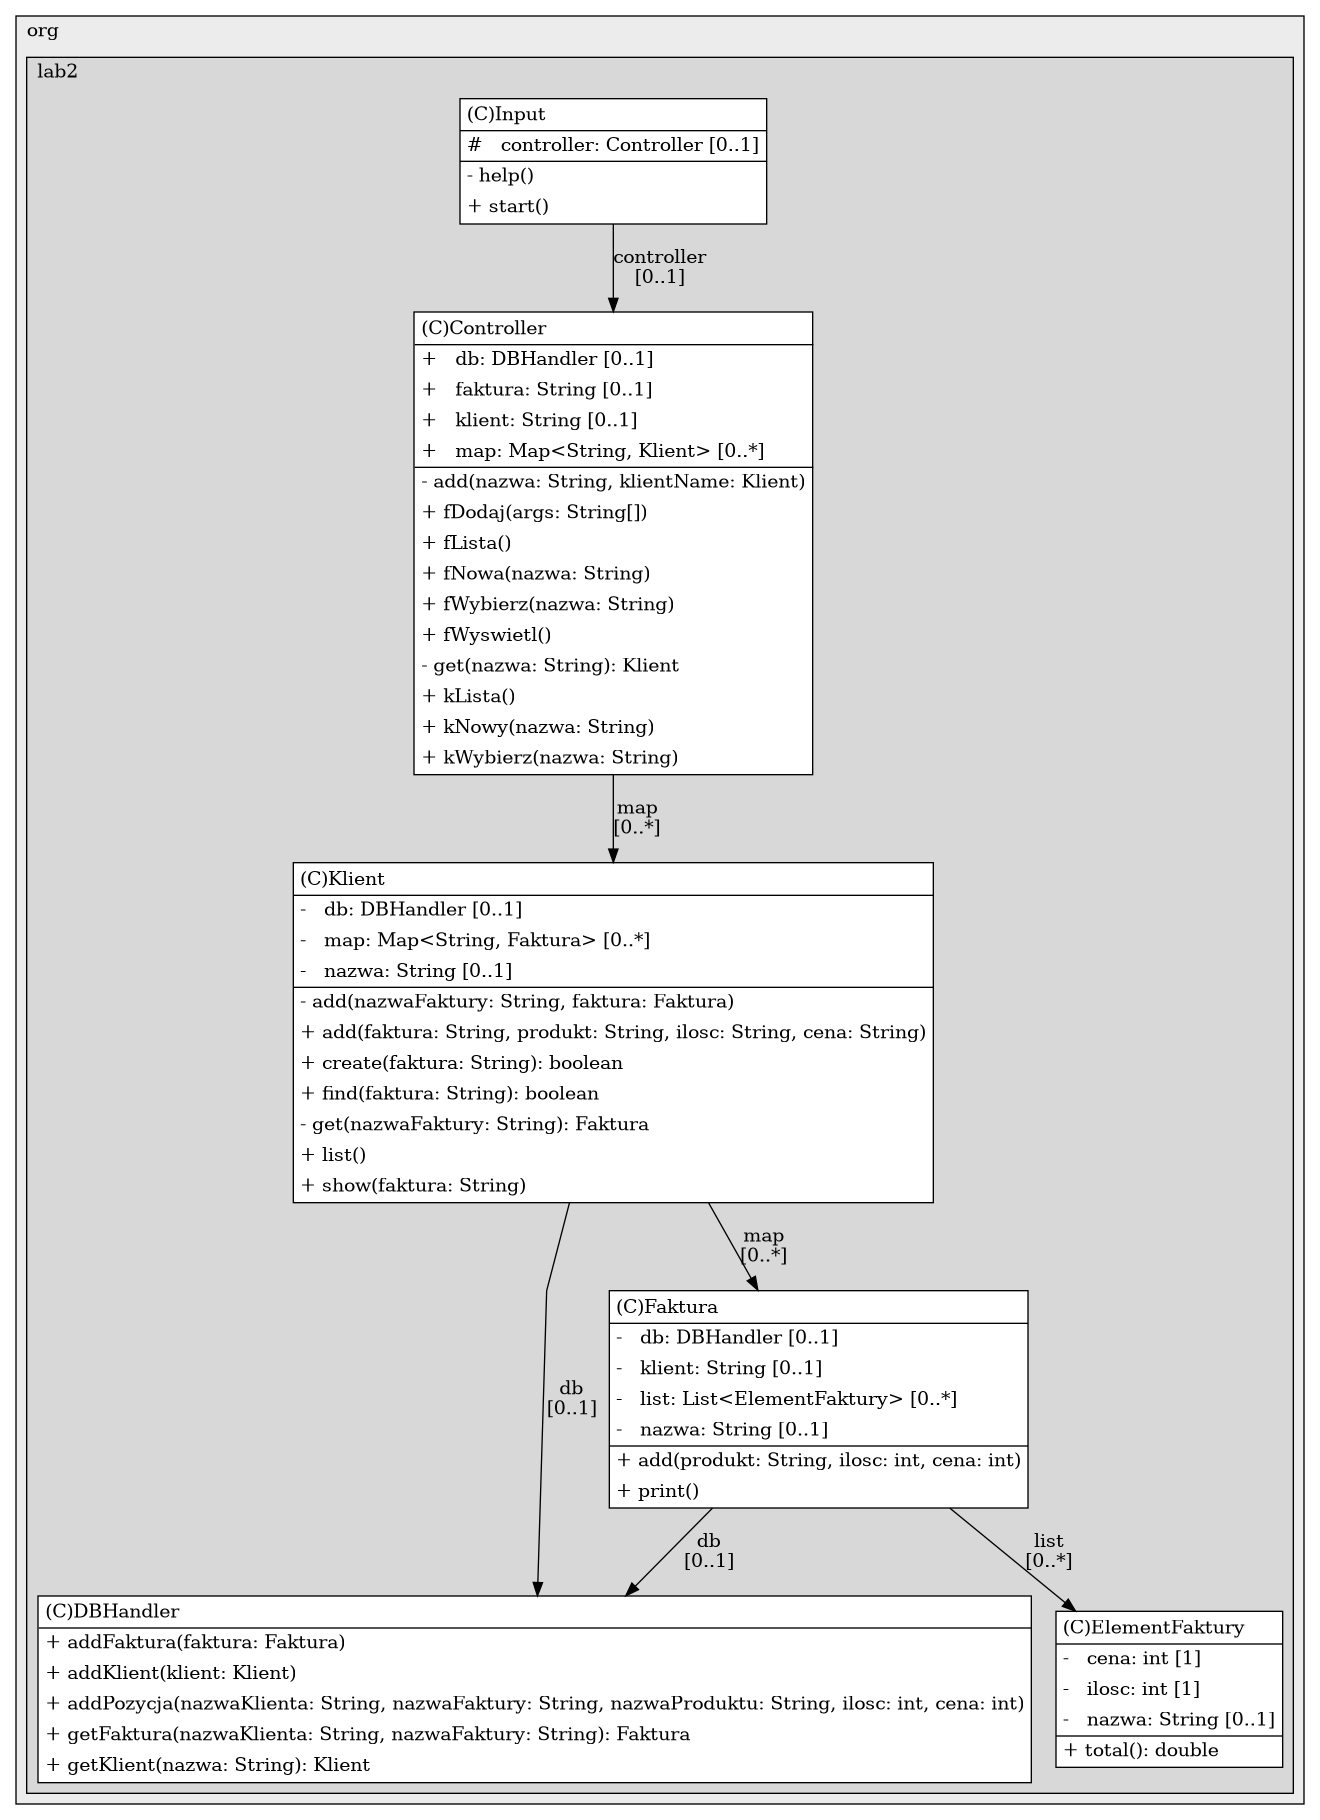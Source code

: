 @startuml

/' diagram meta data start
config=StructureConfiguration;
{
  "projectClassification": {
    "searchMode": "OpenProject", // OpenProject, AllProjects
    "includedProjects": "",
    "pathEndKeywords": "*.impl",
    "isClientPath": "",
    "isClientName": "",
    "isTestPath": "",
    "isTestName": "",
    "isMappingPath": "",
    "isMappingName": "",
    "isDataAccessPath": "",
    "isDataAccessName": "",
    "isDataStructurePath": "",
    "isDataStructureName": "",
    "isInterfaceStructuresPath": "",
    "isInterfaceStructuresName": "",
    "isEntryPointPath": "",
    "isEntryPointName": ""
  },
  "graphRestriction": {
    "classPackageExcludeFilter": "",
    "classPackageIncludeFilter": "",
    "classNameExcludeFilter": "",
    "classNameIncludeFilter": "",
    "methodNameExcludeFilter": "",
    "methodNameIncludeFilter": "",
    "removeByInheritance": "", // inheritance/annotation based filtering is done in a second step
    "removeByAnnotation": "",
    "removeByClassPackage": "", // cleanup the graph after inheritance/annotation based filtering is done
    "removeByClassName": "",
    "cutMappings": false,
    "cutEnum": true,
    "cutTests": true,
    "cutClient": true,
    "cutDataAccess": false,
    "cutInterfaceStructures": false,
    "cutDataStructures": false,
    "cutGetterAndSetter": true,
    "cutConstructors": true
  },
  "graphTraversal": {
    "forwardDepth": 5,
    "backwardDepth": 5,
    "classPackageExcludeFilter": "",
    "classPackageIncludeFilter": "",
    "classNameExcludeFilter": "",
    "classNameIncludeFilter": "",
    "methodNameExcludeFilter": "",
    "methodNameIncludeFilter": "",
    "hideMappings": false,
    "hideDataStructures": false,
    "hidePrivateMethods": false,
    "hideInterfaceCalls": true, // indirection: implementation -> interface (is hidden) -> implementation
    "onlyShowApplicationEntryPoints": false // root node is included
  },
  "details": {
    "aggregation": "GroupByClass", // ByClass, GroupByClass, None
    "showClassGenericTypes": true,
    "showMethods": true,
    "showMethodParameterNames": true,
    "showMethodParameterTypes": true,
    "showMethodReturnType": true,
    "showPackageLevels": 3,
    "showDetailedClassStructure": true
  },
  "rootClass": "kw.org.lab2.Faktura"
}
diagram meta data end '/



digraph g {
    rankdir="TB"
    splines=polyline
    

'nodes 
subgraph cluster_110308 { 
   	label=org
	labeljust=l
	fillcolor="#ececec"
	style=filled
   
   subgraph cluster_1269221647 { 
   	label=lab2
	labeljust=l
	fillcolor="#d8d8d8"
	style=filled
   
   Controller1179842735[
	label=<<TABLE BORDER="1" CELLBORDER="0" CELLPADDING="4" CELLSPACING="0">
<TR><TD ALIGN="LEFT" >(C)Controller</TD></TR>
<HR/>
<TR><TD ALIGN="LEFT" >+   db: DBHandler [0..1]</TD></TR>
<TR><TD ALIGN="LEFT" >+   faktura: String [0..1]</TD></TR>
<TR><TD ALIGN="LEFT" >+   klient: String [0..1]</TD></TR>
<TR><TD ALIGN="LEFT" >+   map: Map&lt;String, Klient&gt; [0..*]</TD></TR>
<HR/>
<TR><TD ALIGN="LEFT" >- add(nazwa: String, klientName: Klient)</TD></TR>
<TR><TD ALIGN="LEFT" >+ fDodaj(args: String[])</TD></TR>
<TR><TD ALIGN="LEFT" >+ fLista()</TD></TR>
<TR><TD ALIGN="LEFT" >+ fNowa(nazwa: String)</TD></TR>
<TR><TD ALIGN="LEFT" >+ fWybierz(nazwa: String)</TD></TR>
<TR><TD ALIGN="LEFT" >+ fWyswietl()</TD></TR>
<TR><TD ALIGN="LEFT" >- get(nazwa: String): Klient</TD></TR>
<TR><TD ALIGN="LEFT" >+ kLista()</TD></TR>
<TR><TD ALIGN="LEFT" >+ kNowy(nazwa: String)</TD></TR>
<TR><TD ALIGN="LEFT" >+ kWybierz(nazwa: String)</TD></TR>
</TABLE>>
	style=filled
	margin=0
	shape=plaintext
	fillcolor="#FFFFFF"
];

DBHandler1179842735[
	label=<<TABLE BORDER="1" CELLBORDER="0" CELLPADDING="4" CELLSPACING="0">
<TR><TD ALIGN="LEFT" >(C)DBHandler</TD></TR>
<HR/>
<TR><TD ALIGN="LEFT" >+ addFaktura(faktura: Faktura)</TD></TR>
<TR><TD ALIGN="LEFT" >+ addKlient(klient: Klient)</TD></TR>
<TR><TD ALIGN="LEFT" >+ addPozycja(nazwaKlienta: String, nazwaFaktury: String, nazwaProduktu: String, ilosc: int, cena: int)</TD></TR>
<TR><TD ALIGN="LEFT" >+ getFaktura(nazwaKlienta: String, nazwaFaktury: String): Faktura</TD></TR>
<TR><TD ALIGN="LEFT" >+ getKlient(nazwa: String): Klient</TD></TR>
</TABLE>>
	style=filled
	margin=0
	shape=plaintext
	fillcolor="#FFFFFF"
];

ElementFaktury1179842735[
	label=<<TABLE BORDER="1" CELLBORDER="0" CELLPADDING="4" CELLSPACING="0">
<TR><TD ALIGN="LEFT" >(C)ElementFaktury</TD></TR>
<HR/>
<TR><TD ALIGN="LEFT" >-   cena: int [1]</TD></TR>
<TR><TD ALIGN="LEFT" >-   ilosc: int [1]</TD></TR>
<TR><TD ALIGN="LEFT" >-   nazwa: String [0..1]</TD></TR>
<HR/>
<TR><TD ALIGN="LEFT" >+ total(): double</TD></TR>
</TABLE>>
	style=filled
	margin=0
	shape=plaintext
	fillcolor="#FFFFFF"
];

Faktura1179842735[
	label=<<TABLE BORDER="1" CELLBORDER="0" CELLPADDING="4" CELLSPACING="0">
<TR><TD ALIGN="LEFT" >(C)Faktura</TD></TR>
<HR/>
<TR><TD ALIGN="LEFT" >-   db: DBHandler [0..1]</TD></TR>
<TR><TD ALIGN="LEFT" >-   klient: String [0..1]</TD></TR>
<TR><TD ALIGN="LEFT" >-   list: List&lt;ElementFaktury&gt; [0..*]</TD></TR>
<TR><TD ALIGN="LEFT" >-   nazwa: String [0..1]</TD></TR>
<HR/>
<TR><TD ALIGN="LEFT" >+ add(produkt: String, ilosc: int, cena: int)</TD></TR>
<TR><TD ALIGN="LEFT" >+ print()</TD></TR>
</TABLE>>
	style=filled
	margin=0
	shape=plaintext
	fillcolor="#FFFFFF"
];

Input1179842735[
	label=<<TABLE BORDER="1" CELLBORDER="0" CELLPADDING="4" CELLSPACING="0">
<TR><TD ALIGN="LEFT" >(C)Input</TD></TR>
<HR/>
<TR><TD ALIGN="LEFT" >#   controller: Controller [0..1]</TD></TR>
<HR/>
<TR><TD ALIGN="LEFT" >- help()</TD></TR>
<TR><TD ALIGN="LEFT" >+ start()</TD></TR>
</TABLE>>
	style=filled
	margin=0
	shape=plaintext
	fillcolor="#FFFFFF"
];

Klient1179842735[
	label=<<TABLE BORDER="1" CELLBORDER="0" CELLPADDING="4" CELLSPACING="0">
<TR><TD ALIGN="LEFT" >(C)Klient</TD></TR>
<HR/>
<TR><TD ALIGN="LEFT" >-   db: DBHandler [0..1]</TD></TR>
<TR><TD ALIGN="LEFT" >-   map: Map&lt;String, Faktura&gt; [0..*]</TD></TR>
<TR><TD ALIGN="LEFT" >-   nazwa: String [0..1]</TD></TR>
<HR/>
<TR><TD ALIGN="LEFT" >- add(nazwaFaktury: String, faktura: Faktura)</TD></TR>
<TR><TD ALIGN="LEFT" >+ add(faktura: String, produkt: String, ilosc: String, cena: String)</TD></TR>
<TR><TD ALIGN="LEFT" >+ create(faktura: String): boolean</TD></TR>
<TR><TD ALIGN="LEFT" >+ find(faktura: String): boolean</TD></TR>
<TR><TD ALIGN="LEFT" >- get(nazwaFaktury: String): Faktura</TD></TR>
<TR><TD ALIGN="LEFT" >+ list()</TD></TR>
<TR><TD ALIGN="LEFT" >+ show(faktura: String)</TD></TR>
</TABLE>>
	style=filled
	margin=0
	shape=plaintext
	fillcolor="#FFFFFF"
];
} 
} 

'edges    
Controller1179842735 -> Klient1179842735[label="map
[0..*]"];
Faktura1179842735 -> DBHandler1179842735[label="db
[0..1]"];
Faktura1179842735 -> ElementFaktury1179842735[label="list
[0..*]"];
Input1179842735 -> Controller1179842735[label="controller
[0..1]"];
Klient1179842735 -> Faktura1179842735[label="map
[0..*]"];
Klient1179842735 -> DBHandler1179842735[label="db
[0..1]"];
}
@enduml